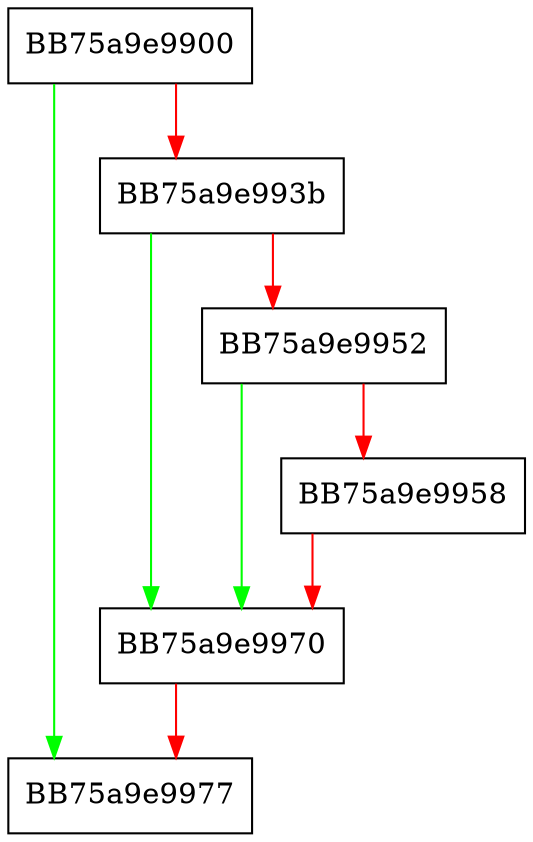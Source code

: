 digraph HashData {
  node [shape="box"];
  graph [splines=ortho];
  BB75a9e9900 -> BB75a9e9977 [color="green"];
  BB75a9e9900 -> BB75a9e993b [color="red"];
  BB75a9e993b -> BB75a9e9970 [color="green"];
  BB75a9e993b -> BB75a9e9952 [color="red"];
  BB75a9e9952 -> BB75a9e9970 [color="green"];
  BB75a9e9952 -> BB75a9e9958 [color="red"];
  BB75a9e9958 -> BB75a9e9970 [color="red"];
  BB75a9e9970 -> BB75a9e9977 [color="red"];
}